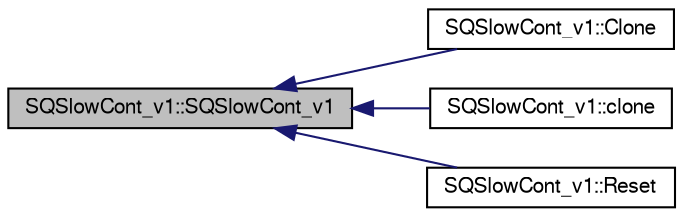 digraph "SQSlowCont_v1::SQSlowCont_v1"
{
  bgcolor="transparent";
  edge [fontname="FreeSans",fontsize="10",labelfontname="FreeSans",labelfontsize="10"];
  node [fontname="FreeSans",fontsize="10",shape=record];
  rankdir="LR";
  Node1 [label="SQSlowCont_v1::SQSlowCont_v1",height=0.2,width=0.4,color="black", fillcolor="grey75", style="filled" fontcolor="black"];
  Node1 -> Node2 [dir="back",color="midnightblue",fontsize="10",style="solid",fontname="FreeSans"];
  Node2 [label="SQSlowCont_v1::Clone",height=0.2,width=0.4,color="black",URL="$d2/d69/classSQSlowCont__v1.html#a9f427333abe82d6d949364042e1d7eac"];
  Node1 -> Node3 [dir="back",color="midnightblue",fontsize="10",style="solid",fontname="FreeSans"];
  Node3 [label="SQSlowCont_v1::clone",height=0.2,width=0.4,color="black",URL="$d2/d69/classSQSlowCont__v1.html#a625293a4e65514a5188d8f82583f0c2b",tooltip="Virtual copy constructor. "];
  Node1 -> Node4 [dir="back",color="midnightblue",fontsize="10",style="solid",fontname="FreeSans"];
  Node4 [label="SQSlowCont_v1::Reset",height=0.2,width=0.4,color="black",URL="$d2/d69/classSQSlowCont__v1.html#a4927936507cad8cbe0a723de183083be",tooltip="Clear Event. "];
}
